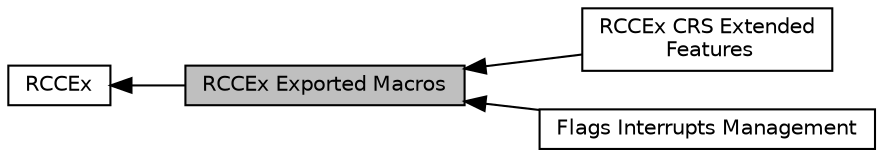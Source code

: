 digraph "RCCEx Exported Macros"
{
  edge [fontname="Helvetica",fontsize="10",labelfontname="Helvetica",labelfontsize="10"];
  node [fontname="Helvetica",fontsize="10",shape=box];
  rankdir=LR;
  Node2 [label="RCCEx",height=0.2,width=0.4,color="black", fillcolor="white", style="filled",URL="$group__RCCEx.html",tooltip="RCC Extended HAL module driver."];
  Node4 [label="RCCEx CRS Extended\l Features",height=0.2,width=0.4,color="black", fillcolor="white", style="filled",URL="$group__RCCEx__CRS__Extended__Features.html",tooltip=" "];
  Node1 [label="RCCEx Exported Macros",height=0.2,width=0.4,color="black", fillcolor="grey75", style="filled", fontcolor="black",tooltip=" "];
  Node3 [label="Flags Interrupts Management",height=0.2,width=0.4,color="black", fillcolor="white", style="filled",URL="$group__RCCEx__Flags__Interrupts__Management.html",tooltip="macros to manage the specified RCC Flags and interrupts."];
  Node2->Node1 [shape=plaintext, dir="back", style="solid"];
  Node1->Node3 [shape=plaintext, dir="back", style="solid"];
  Node1->Node4 [shape=plaintext, dir="back", style="solid"];
}
